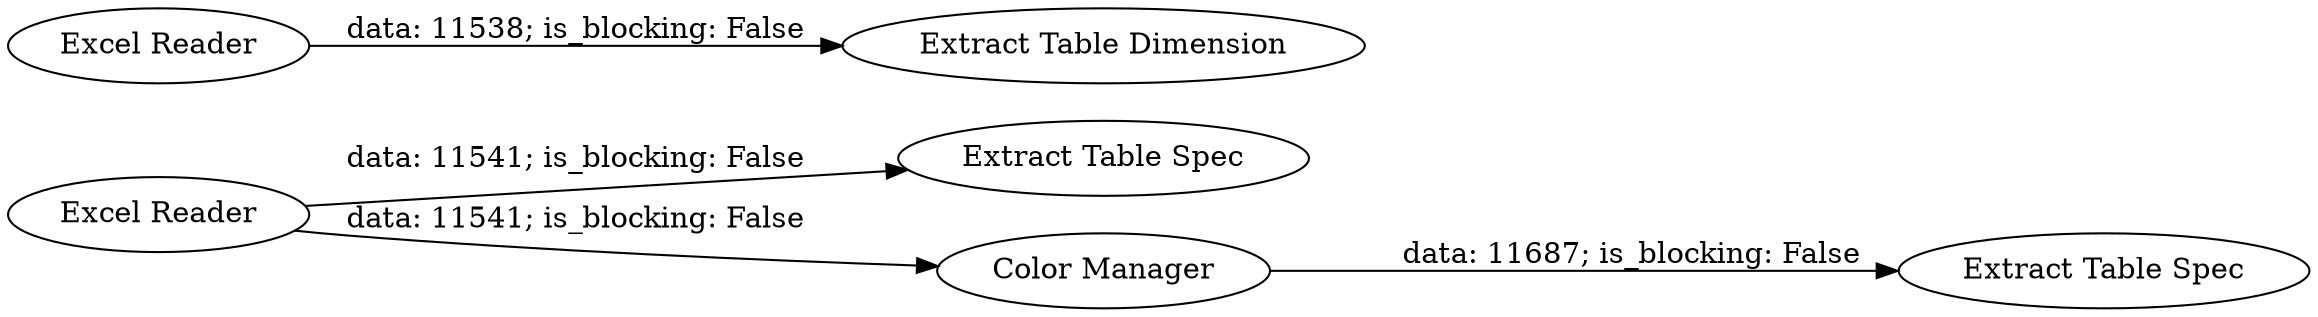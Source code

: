 digraph {
	"7773432613200556716_80" [label="Extract Table Spec"]
	"7773432613200556716_78" [label="Extract Table Dimension"]
	"7773432613200556716_1" [label="Extract Table Spec"]
	"7773432613200556716_81" [label="Color Manager"]
	"7773432613200556716_79" [label="Excel Reader"]
	"7773432613200556716_77" [label="Excel Reader"]
	"7773432613200556716_77" -> "7773432613200556716_81" [label="data: 11541; is_blocking: False"]
	"7773432613200556716_79" -> "7773432613200556716_78" [label="data: 11538; is_blocking: False"]
	"7773432613200556716_77" -> "7773432613200556716_1" [label="data: 11541; is_blocking: False"]
	"7773432613200556716_81" -> "7773432613200556716_80" [label="data: 11687; is_blocking: False"]
	rankdir=LR
}
